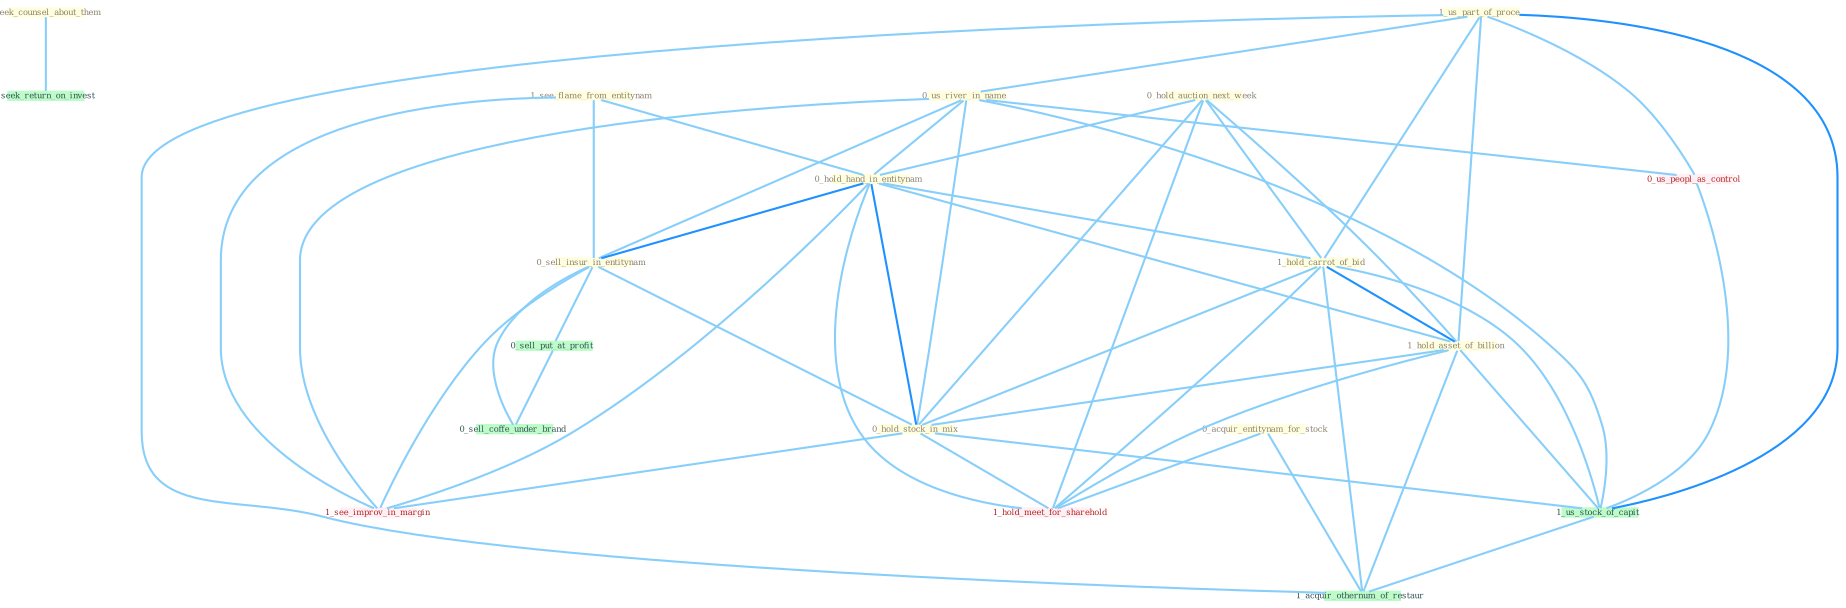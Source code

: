 Graph G{ 
    node
    [shape=polygon,style=filled,width=.5,height=.06,color="#BDFCC9",fixedsize=true,fontsize=4,
    fontcolor="#2f4f4f"];
    {node
    [color="#ffffe0", fontcolor="#8b7d6b"] "0_seek_counsel_about_them " "1_see_flame_from_entitynam " "0_hold_auction_next_week " "1_us_part_of_proce " "0_acquir_entitynam_for_stock " "0_us_river_in_name " "0_hold_hand_in_entitynam " "1_hold_carrot_of_bid " "1_hold_asset_of_billion " "0_sell_insur_in_entitynam " "0_hold_stock_in_mix "}
{node [color="#fff0f5", fontcolor="#b22222"] "0_us_peopl_as_control " "1_see_improv_in_margin " "1_hold_meet_for_sharehold "}
edge [color="#B0E2FF"];

	"0_seek_counsel_about_them " -- "0_seek_return_on_invest " [w="1", color="#87cefa" ];
	"1_see_flame_from_entitynam " -- "0_hold_hand_in_entitynam " [w="1", color="#87cefa" ];
	"1_see_flame_from_entitynam " -- "0_sell_insur_in_entitynam " [w="1", color="#87cefa" ];
	"1_see_flame_from_entitynam " -- "1_see_improv_in_margin " [w="1", color="#87cefa" ];
	"0_hold_auction_next_week " -- "0_hold_hand_in_entitynam " [w="1", color="#87cefa" ];
	"0_hold_auction_next_week " -- "1_hold_carrot_of_bid " [w="1", color="#87cefa" ];
	"0_hold_auction_next_week " -- "1_hold_asset_of_billion " [w="1", color="#87cefa" ];
	"0_hold_auction_next_week " -- "0_hold_stock_in_mix " [w="1", color="#87cefa" ];
	"0_hold_auction_next_week " -- "1_hold_meet_for_sharehold " [w="1", color="#87cefa" ];
	"1_us_part_of_proce " -- "0_us_river_in_name " [w="1", color="#87cefa" ];
	"1_us_part_of_proce " -- "1_hold_carrot_of_bid " [w="1", color="#87cefa" ];
	"1_us_part_of_proce " -- "1_hold_asset_of_billion " [w="1", color="#87cefa" ];
	"1_us_part_of_proce " -- "0_us_peopl_as_control " [w="1", color="#87cefa" ];
	"1_us_part_of_proce " -- "1_us_stock_of_capit " [w="2", color="#1e90ff" , len=0.8];
	"1_us_part_of_proce " -- "1_acquir_othernum_of_restaur " [w="1", color="#87cefa" ];
	"0_acquir_entitynam_for_stock " -- "1_hold_meet_for_sharehold " [w="1", color="#87cefa" ];
	"0_acquir_entitynam_for_stock " -- "1_acquir_othernum_of_restaur " [w="1", color="#87cefa" ];
	"0_us_river_in_name " -- "0_hold_hand_in_entitynam " [w="1", color="#87cefa" ];
	"0_us_river_in_name " -- "0_sell_insur_in_entitynam " [w="1", color="#87cefa" ];
	"0_us_river_in_name " -- "0_hold_stock_in_mix " [w="1", color="#87cefa" ];
	"0_us_river_in_name " -- "0_us_peopl_as_control " [w="1", color="#87cefa" ];
	"0_us_river_in_name " -- "1_us_stock_of_capit " [w="1", color="#87cefa" ];
	"0_us_river_in_name " -- "1_see_improv_in_margin " [w="1", color="#87cefa" ];
	"0_hold_hand_in_entitynam " -- "1_hold_carrot_of_bid " [w="1", color="#87cefa" ];
	"0_hold_hand_in_entitynam " -- "1_hold_asset_of_billion " [w="1", color="#87cefa" ];
	"0_hold_hand_in_entitynam " -- "0_sell_insur_in_entitynam " [w="2", color="#1e90ff" , len=0.8];
	"0_hold_hand_in_entitynam " -- "0_hold_stock_in_mix " [w="2", color="#1e90ff" , len=0.8];
	"0_hold_hand_in_entitynam " -- "1_see_improv_in_margin " [w="1", color="#87cefa" ];
	"0_hold_hand_in_entitynam " -- "1_hold_meet_for_sharehold " [w="1", color="#87cefa" ];
	"1_hold_carrot_of_bid " -- "1_hold_asset_of_billion " [w="2", color="#1e90ff" , len=0.8];
	"1_hold_carrot_of_bid " -- "0_hold_stock_in_mix " [w="1", color="#87cefa" ];
	"1_hold_carrot_of_bid " -- "1_us_stock_of_capit " [w="1", color="#87cefa" ];
	"1_hold_carrot_of_bid " -- "1_hold_meet_for_sharehold " [w="1", color="#87cefa" ];
	"1_hold_carrot_of_bid " -- "1_acquir_othernum_of_restaur " [w="1", color="#87cefa" ];
	"1_hold_asset_of_billion " -- "0_hold_stock_in_mix " [w="1", color="#87cefa" ];
	"1_hold_asset_of_billion " -- "1_us_stock_of_capit " [w="1", color="#87cefa" ];
	"1_hold_asset_of_billion " -- "1_hold_meet_for_sharehold " [w="1", color="#87cefa" ];
	"1_hold_asset_of_billion " -- "1_acquir_othernum_of_restaur " [w="1", color="#87cefa" ];
	"0_sell_insur_in_entitynam " -- "0_hold_stock_in_mix " [w="1", color="#87cefa" ];
	"0_sell_insur_in_entitynam " -- "0_sell_put_at_profit " [w="1", color="#87cefa" ];
	"0_sell_insur_in_entitynam " -- "1_see_improv_in_margin " [w="1", color="#87cefa" ];
	"0_sell_insur_in_entitynam " -- "0_sell_coffe_under_brand " [w="1", color="#87cefa" ];
	"0_hold_stock_in_mix " -- "1_us_stock_of_capit " [w="1", color="#87cefa" ];
	"0_hold_stock_in_mix " -- "1_see_improv_in_margin " [w="1", color="#87cefa" ];
	"0_hold_stock_in_mix " -- "1_hold_meet_for_sharehold " [w="1", color="#87cefa" ];
	"0_us_peopl_as_control " -- "1_us_stock_of_capit " [w="1", color="#87cefa" ];
	"0_sell_put_at_profit " -- "0_sell_coffe_under_brand " [w="1", color="#87cefa" ];
	"1_us_stock_of_capit " -- "1_acquir_othernum_of_restaur " [w="1", color="#87cefa" ];
}